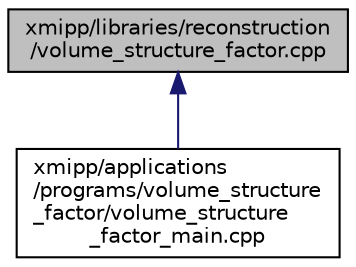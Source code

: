 digraph "xmipp/libraries/reconstruction/volume_structure_factor.cpp"
{
  edge [fontname="Helvetica",fontsize="10",labelfontname="Helvetica",labelfontsize="10"];
  node [fontname="Helvetica",fontsize="10",shape=record];
  Node76 [label="xmipp/libraries/reconstruction\l/volume_structure_factor.cpp",height=0.2,width=0.4,color="black", fillcolor="grey75", style="filled", fontcolor="black"];
  Node76 -> Node77 [dir="back",color="midnightblue",fontsize="10",style="solid",fontname="Helvetica"];
  Node77 [label="xmipp/applications\l/programs/volume_structure\l_factor/volume_structure\l_factor_main.cpp",height=0.2,width=0.4,color="black", fillcolor="white", style="filled",URL="$volume__structure__factor__main_8cpp.html"];
}
